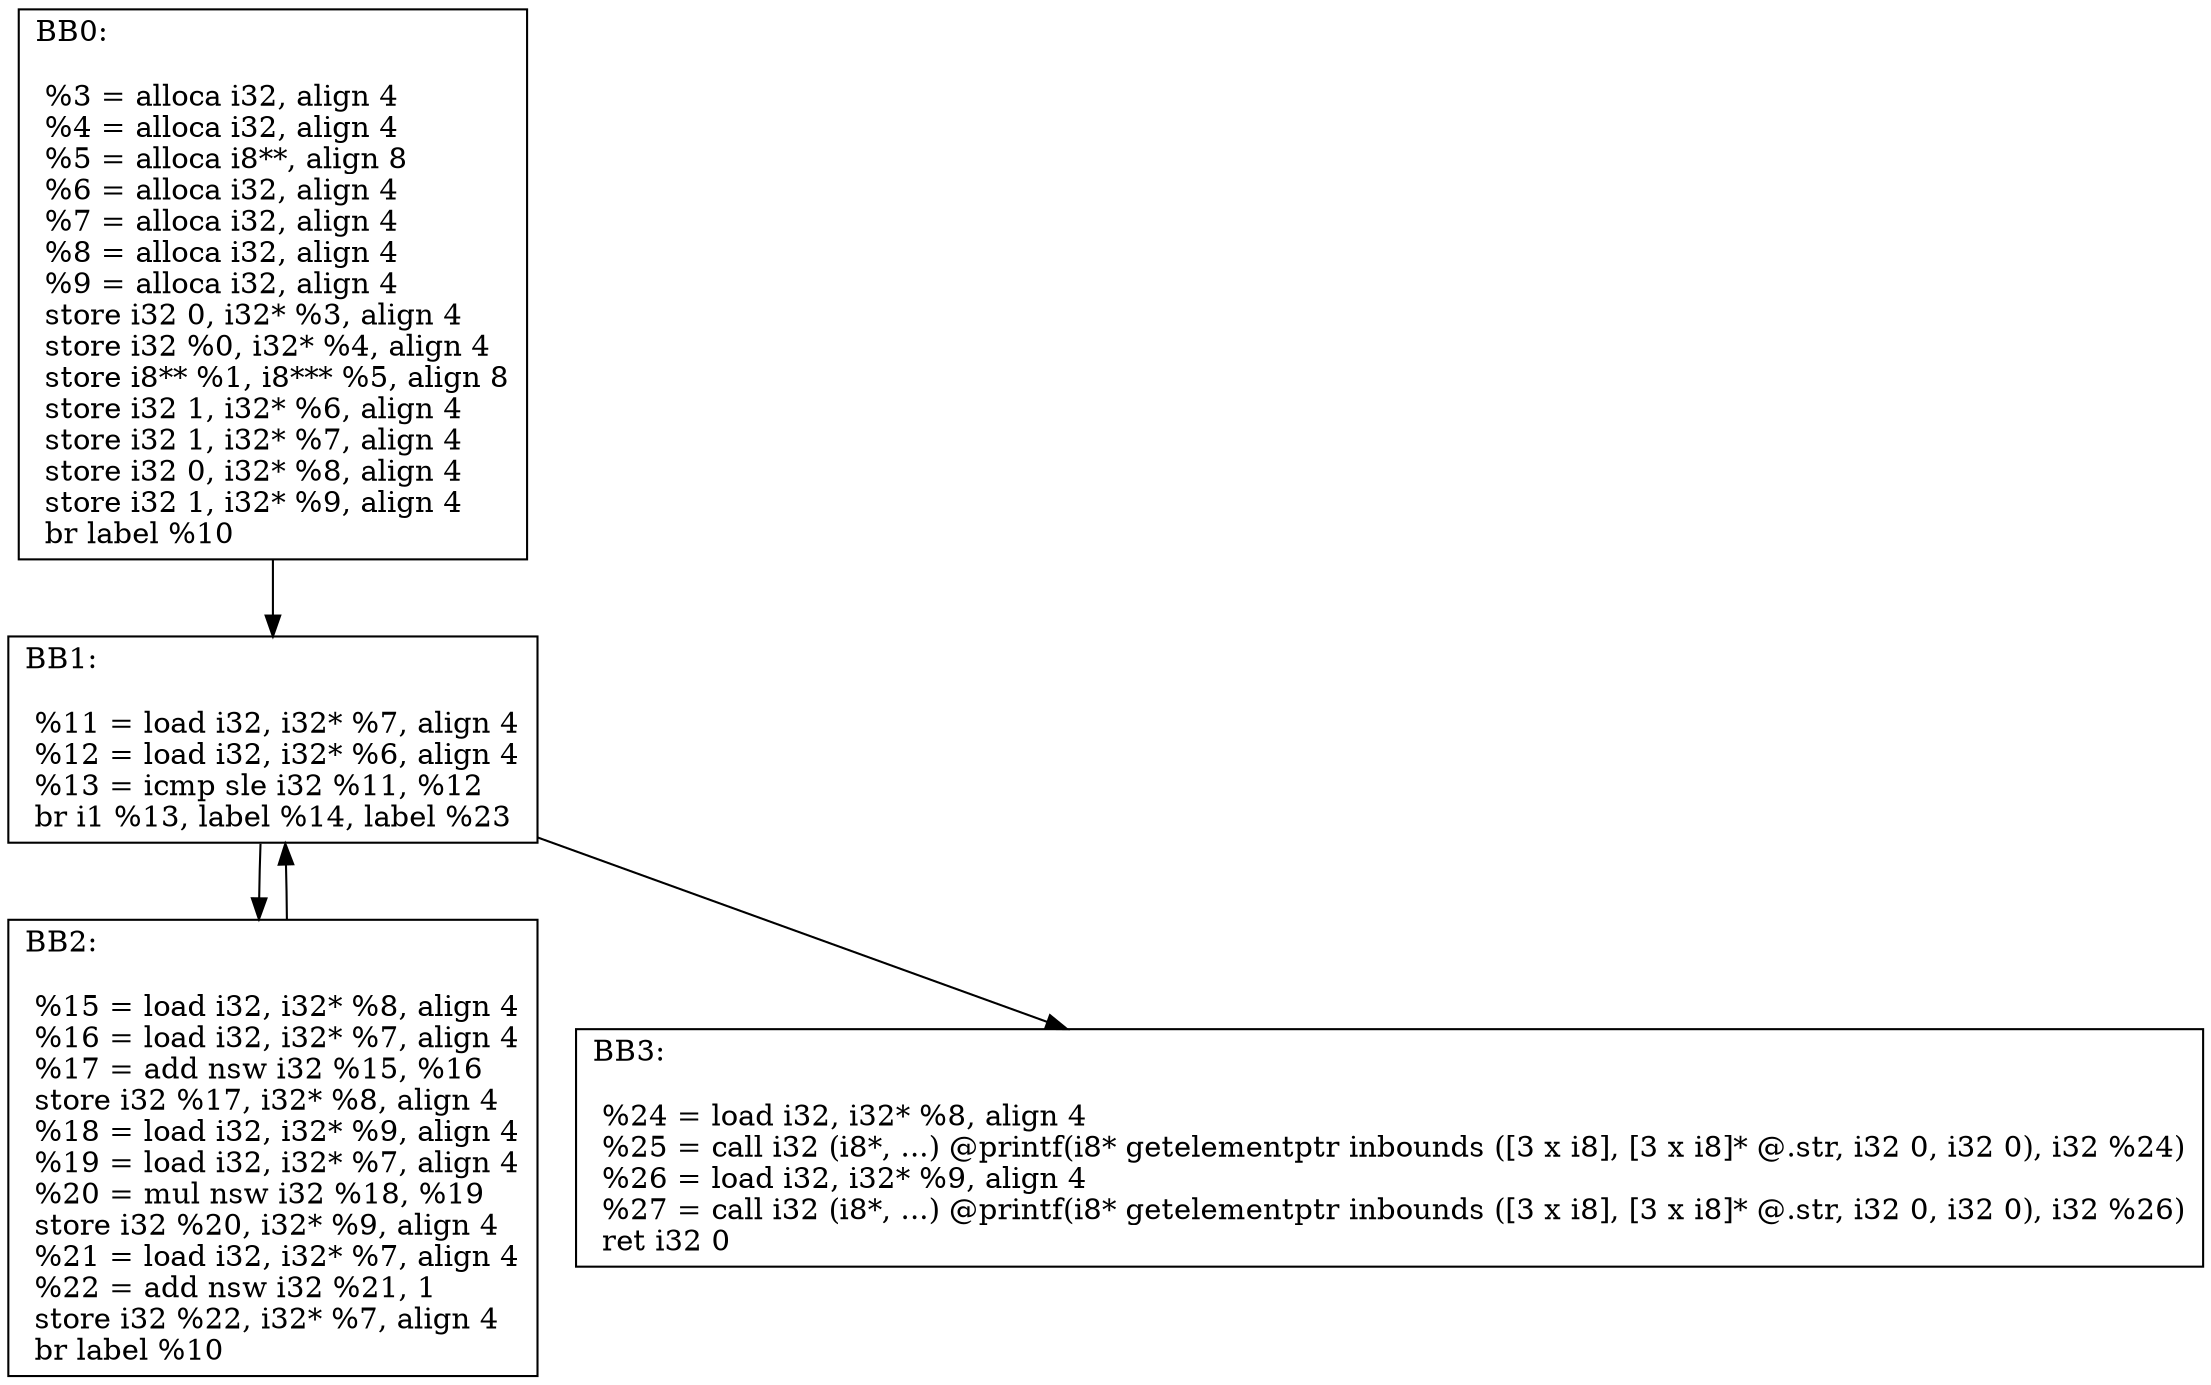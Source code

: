digraph "CFG for'main' function" {
	BB0 [shape=record, label="{BB0:\l\l  %3 = alloca i32, align 4\l  %4 = alloca i32, align 4\l  %5 = alloca i8**, align 8\l  %6 = alloca i32, align 4\l  %7 = alloca i32, align 4\l  %8 = alloca i32, align 4\l  %9 = alloca i32, align 4\l  store i32 0, i32* %3, align 4\l  store i32 %0, i32* %4, align 4\l  store i8** %1, i8*** %5, align 8\l  store i32 1, i32* %6, align 4\l  store i32 1, i32* %7, align 4\l  store i32 0, i32* %8, align 4\l  store i32 1, i32* %9, align 4\l  br label %10\l}"];
	BB0-> BB1;
	BB1 [shape=record, label="{BB1:\l\l  %11 = load i32, i32* %7, align 4\l  %12 = load i32, i32* %6, align 4\l  %13 = icmp sle i32 %11, %12\l  br i1 %13, label %14, label %23\l}"];
	BB1-> BB2;
	BB1-> BB3;
	BB2 [shape=record, label="{BB2:\l\l  %15 = load i32, i32* %8, align 4\l  %16 = load i32, i32* %7, align 4\l  %17 = add nsw i32 %15, %16\l  store i32 %17, i32* %8, align 4\l  %18 = load i32, i32* %9, align 4\l  %19 = load i32, i32* %7, align 4\l  %20 = mul nsw i32 %18, %19\l  store i32 %20, i32* %9, align 4\l  %21 = load i32, i32* %7, align 4\l  %22 = add nsw i32 %21, 1\l  store i32 %22, i32* %7, align 4\l  br label %10\l}"];
	BB2-> BB1;
	BB3 [shape=record, label="{BB3:\l\l  %24 = load i32, i32* %8, align 4\l  %25 = call i32 (i8*, ...) @printf(i8* getelementptr inbounds ([3 x i8], [3 x i8]* @.str, i32 0, i32 0), i32 %24)\l  %26 = load i32, i32* %9, align 4\l  %27 = call i32 (i8*, ...) @printf(i8* getelementptr inbounds ([3 x i8], [3 x i8]* @.str, i32 0, i32 0), i32 %26)\l  ret i32 0\l}"];
}
digraph "CFG for'main' function" {
	BB0 [shape=record, label="{BB0:\l\l  %3 = alloca i32, align 4\l  %4 = alloca i32, align 4\l  %5 = alloca i8**, align 8\l  %6 = alloca i32, align 4\l  %7 = alloca i32, align 4\l  %8 = alloca i32, align 4\l  %9 = alloca i32, align 4\l  store i32 0, i32* %3, align 4\l  store i32 %0, i32* %4, align 4\l  store i8** %1, i8*** %5, align 8\l  store i32 1, i32* %6, align 4\l  store i32 1, i32* %7, align 4\l  store i32 0, i32* %8, align 4\l  store i32 1, i32* %9, align 4\l  br label %10\l}"];
	BB0-> BB1;
	BB1 [shape=record, label="{BB1:\l\l  %11 = load i32, i32* %7, align 4\l  %12 = load i32, i32* %6, align 4\l  %13 = icmp sle i32 %11, %12\l  br i1 %13, label %14, label %23\l}"];
	BB1-> BB2;
	BB1-> BB3;
	BB2 [shape=record, label="{BB2:\l\l  %15 = load i32, i32* %8, align 4\l  %16 = load i32, i32* %7, align 4\l  %17 = add nsw i32 %15, %16\l  store i32 %17, i32* %8, align 4\l  %18 = load i32, i32* %9, align 4\l  %19 = load i32, i32* %7, align 4\l  %20 = mul nsw i32 %18, %19\l  store i32 %20, i32* %9, align 4\l  %21 = load i32, i32* %7, align 4\l  %22 = add nsw i32 %21, 1\l  store i32 %22, i32* %7, align 4\l  br label %10\l}"];
	BB2-> BB1;
	BB3 [shape=record, label="{BB3:\l\l  %24 = load i32, i32* %8, align 4\l  %25 = call i32 (i8*, ...) @printf(i8* getelementptr inbounds ([3 x i8], [3 x i8]* @.str, i32 0, i32 0), i32 %24)\l  %26 = load i32, i32* %9, align 4\l  %27 = call i32 (i8*, ...) @printf(i8* getelementptr inbounds ([3 x i8], [3 x i8]* @.str, i32 0, i32 0), i32 %26)\l  ret i32 0\l}"];
}
digraph "CFG for'main' function" {
	BB0 [shape=record, label="{BB0:\l\l  %3 = alloca i32, align 4\l  %4 = alloca i32, align 4\l  %5 = alloca i8**, align 8\l  %6 = alloca i32, align 4\l  %7 = alloca i32, align 4\l  %8 = alloca i32, align 4\l  %9 = alloca i32, align 4\l  store i32 0, i32* %3, align 4\l  store i32 %0, i32* %4, align 4\l  store i8** %1, i8*** %5, align 8\l  store i32 1, i32* %6, align 4\l  store i32 1, i32* %7, align 4\l  store i32 0, i32* %8, align 4\l  store i32 1, i32* %9, align 4\l  br label %10\l}"];
	BB0-> BB1;
	BB1 [shape=record, label="{BB1:\l\l  %11 = load i32, i32* %7, align 4\l  %12 = load i32, i32* %6, align 4\l  %13 = icmp sle i32 %11, %12\l  br i1 %13, label %14, label %23\l}"];
	BB1-> BB2;
	BB1-> BB3;
	BB2 [shape=record, label="{BB2:\l\l  %15 = load i32, i32* %8, align 4\l  %16 = load i32, i32* %7, align 4\l  %17 = add nsw i32 %15, %16\l  store i32 %17, i32* %8, align 4\l  %18 = load i32, i32* %9, align 4\l  %19 = load i32, i32* %7, align 4\l  %20 = mul nsw i32 %18, %19\l  store i32 %20, i32* %9, align 4\l  %21 = load i32, i32* %7, align 4\l  %22 = add nsw i32 %21, 1\l  store i32 %22, i32* %7, align 4\l  br label %10\l}"];
	BB2-> BB1;
	BB3 [shape=record, label="{BB3:\l\l  %24 = load i32, i32* %8, align 4\l  %25 = call i32 (i8*, ...) @printf(i8* getelementptr inbounds ([3 x i8], [3 x i8]* @.str, i32 0, i32 0), i32 %24)\l  %26 = load i32, i32* %9, align 4\l  %27 = call i32 (i8*, ...) @printf(i8* getelementptr inbounds ([3 x i8], [3 x i8]* @.str, i32 0, i32 0), i32 %26)\l  ret i32 0\l}"];
}
digraph "CFG for'main' function" {
	BB0 [shape=record, label="{BB0:\l\l  %3 = alloca i32, align 4\l  %4 = alloca i32, align 4\l  %5 = alloca i8**, align 8\l  %6 = alloca i32, align 4\l  %7 = alloca i32, align 4\l  %8 = alloca i32, align 4\l  %9 = alloca i32, align 4\l  store i32 0, i32* %3, align 4\l  store i32 %0, i32* %4, align 4\l  store i8** %1, i8*** %5, align 8\l  store i32 1, i32* %6, align 4\l  store i32 1, i32* %7, align 4\l  store i32 0, i32* %8, align 4\l  store i32 1, i32* %9, align 4\l  br label %10\l}"];
	BB0-> BB1;
	BB1 [shape=record, label="{BB1:\l\l  %11 = load i32, i32* %7, align 4\l  %12 = load i32, i32* %6, align 4\l  %13 = icmp sle i32 %11, %12\l  br i1 %13, label %14, label %23\l}"];
	BB1-> BB2;
	BB1-> BB3;
	BB2 [shape=record, label="{BB2:\l\l  %15 = load i32, i32* %8, align 4\l  %16 = load i32, i32* %7, align 4\l  %17 = add nsw i32 %15, %16\l  store i32 %17, i32* %8, align 4\l  %18 = load i32, i32* %9, align 4\l  %19 = load i32, i32* %7, align 4\l  %20 = mul nsw i32 %18, %19\l  store i32 %20, i32* %9, align 4\l  %21 = load i32, i32* %7, align 4\l  %22 = add nsw i32 %21, 1\l  store i32 %22, i32* %7, align 4\l  br label %10\l}"];
	BB2-> BB1;
	BB3 [shape=record, label="{BB3:\l\l  %24 = load i32, i32* %8, align 4\l  %25 = call i32 (i8*, ...) @printf(i8* getelementptr inbounds ([3 x i8], [3 x i8]* @.str, i32 0, i32 0), i32 %24)\l  %26 = load i32, i32* %9, align 4\l  %27 = call i32 (i8*, ...) @printf(i8* getelementptr inbounds ([3 x i8], [3 x i8]* @.str, i32 0, i32 0), i32 %26)\l  ret i32 0\l}"];
}
digraph "CFG for'main' function" {
	BB0 [shape=record, label="{BB0:\l\l  %3 = alloca i32, align 4\l  %4 = alloca i32, align 4\l  %5 = alloca i8**, align 8\l  %6 = alloca i32, align 4\l  %7 = alloca i32, align 4\l  %8 = alloca i32, align 4\l  %9 = alloca i32, align 4\l  store i32 0, i32* %3, align 4\l  store i32 %0, i32* %4, align 4\l  store i8** %1, i8*** %5, align 8\l  store i32 1, i32* %6, align 4\l  store i32 1, i32* %7, align 4\l  store i32 0, i32* %8, align 4\l  store i32 1, i32* %9, align 4\l  br label %10\l}"];
	BB0-> BB1;
	BB1 [shape=record, label="{BB1:\l\l  %11 = load i32, i32* %7, align 4\l  %12 = load i32, i32* %6, align 4\l  %13 = icmp sle i32 %11, %12\l  br i1 %13, label %14, label %23\l}"];
	BB1-> BB2;
	BB1-> BB3;
	BB2 [shape=record, label="{BB2:\l\l  %15 = load i32, i32* %8, align 4\l  %16 = load i32, i32* %7, align 4\l  %17 = add nsw i32 %15, %16\l  store i32 %17, i32* %8, align 4\l  %18 = load i32, i32* %9, align 4\l  %19 = load i32, i32* %7, align 4\l  %20 = mul nsw i32 %18, %19\l  store i32 %20, i32* %9, align 4\l  %21 = load i32, i32* %7, align 4\l  %22 = add nsw i32 %21, 1\l  store i32 %22, i32* %7, align 4\l  br label %10\l}"];
	BB2-> BB1;
	BB3 [shape=record, label="{BB3:\l\l  %24 = load i32, i32* %8, align 4\l  %25 = call i32 (i8*, ...) @printf(i8* getelementptr inbounds ([3 x i8], [3 x i8]* @.str, i32 0, i32 0), i32 %24)\l  %26 = load i32, i32* %9, align 4\l  %27 = call i32 (i8*, ...) @printf(i8* getelementptr inbounds ([3 x i8], [3 x i8]* @.str, i32 0, i32 0), i32 %26)\l  ret i32 0\l}"];
}
